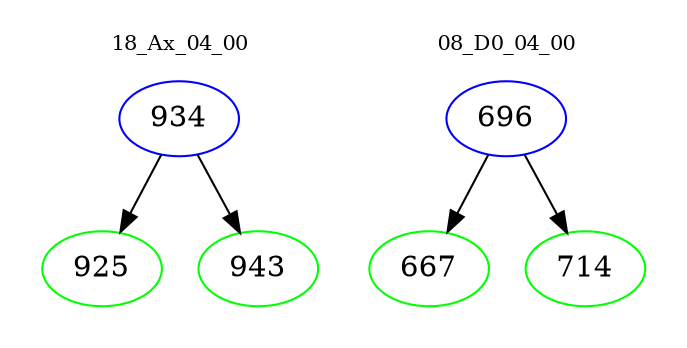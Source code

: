 digraph{
subgraph cluster_0 {
color = white
label = "18_Ax_04_00";
fontsize=10;
T0_934 [label="934", color="blue"]
T0_934 -> T0_925 [color="black"]
T0_925 [label="925", color="green"]
T0_934 -> T0_943 [color="black"]
T0_943 [label="943", color="green"]
}
subgraph cluster_1 {
color = white
label = "08_D0_04_00";
fontsize=10;
T1_696 [label="696", color="blue"]
T1_696 -> T1_667 [color="black"]
T1_667 [label="667", color="green"]
T1_696 -> T1_714 [color="black"]
T1_714 [label="714", color="green"]
}
}

